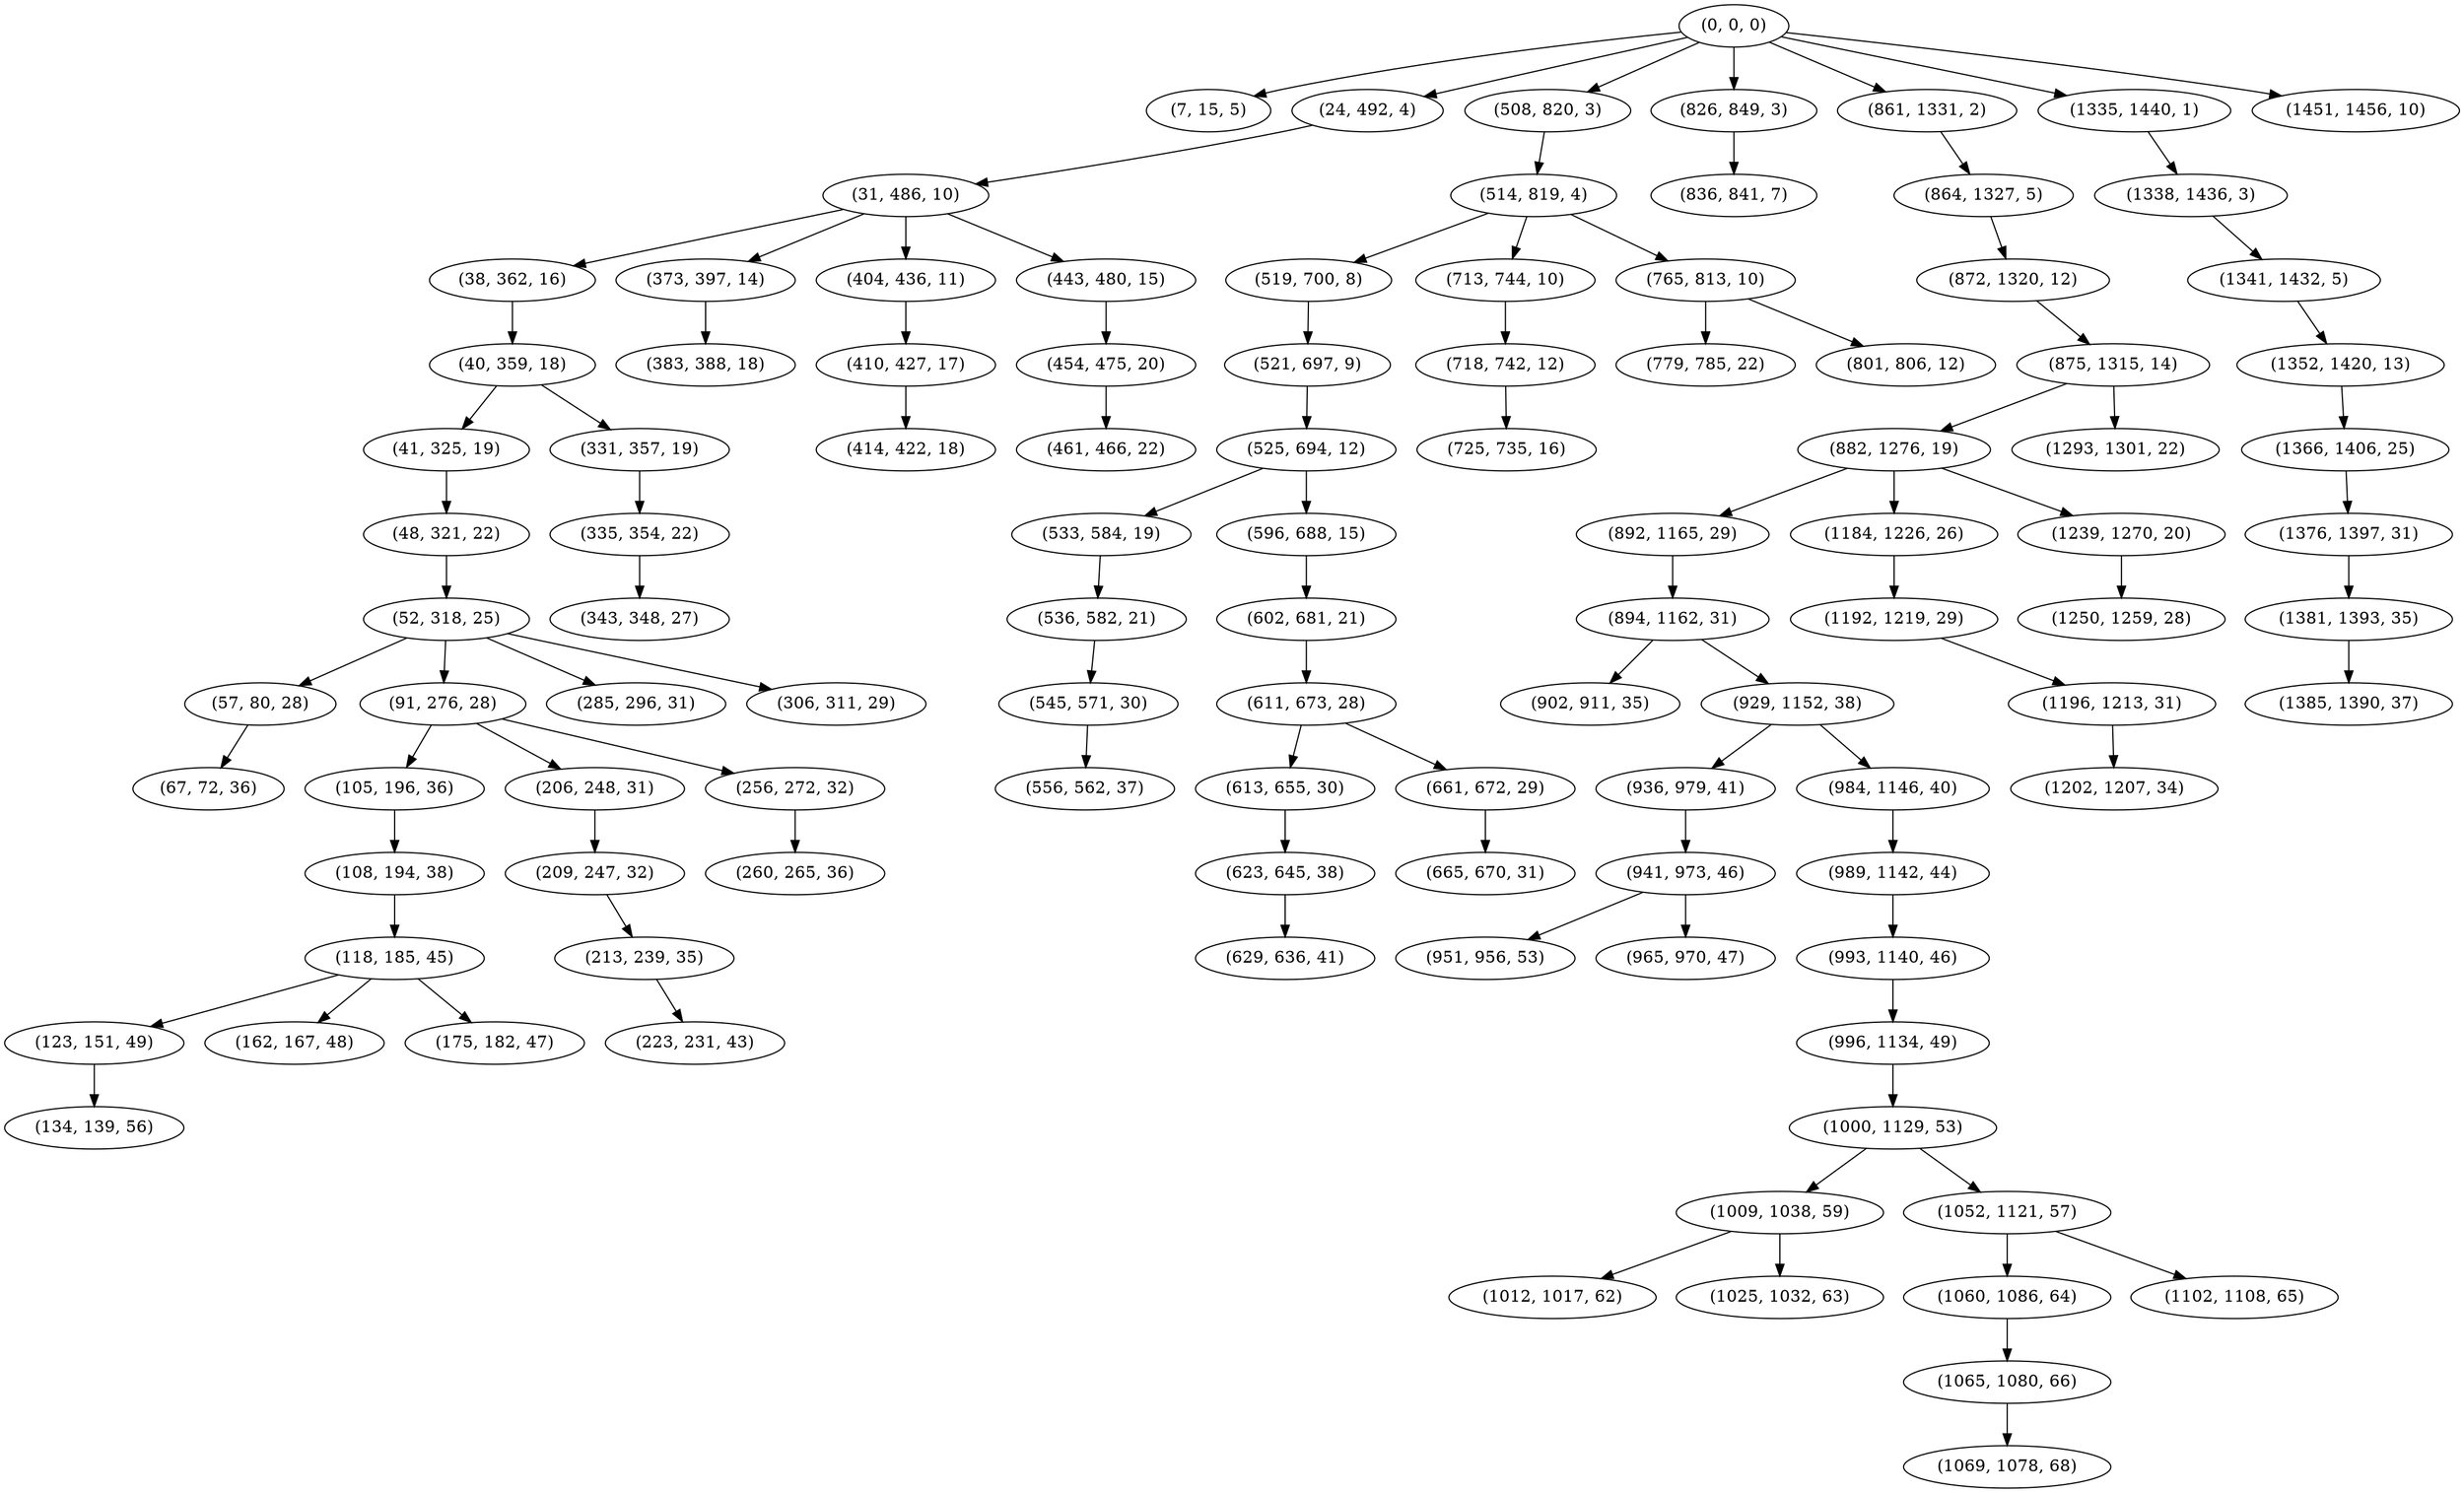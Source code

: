 digraph tree {
    "(0, 0, 0)";
    "(7, 15, 5)";
    "(24, 492, 4)";
    "(31, 486, 10)";
    "(38, 362, 16)";
    "(40, 359, 18)";
    "(41, 325, 19)";
    "(48, 321, 22)";
    "(52, 318, 25)";
    "(57, 80, 28)";
    "(67, 72, 36)";
    "(91, 276, 28)";
    "(105, 196, 36)";
    "(108, 194, 38)";
    "(118, 185, 45)";
    "(123, 151, 49)";
    "(134, 139, 56)";
    "(162, 167, 48)";
    "(175, 182, 47)";
    "(206, 248, 31)";
    "(209, 247, 32)";
    "(213, 239, 35)";
    "(223, 231, 43)";
    "(256, 272, 32)";
    "(260, 265, 36)";
    "(285, 296, 31)";
    "(306, 311, 29)";
    "(331, 357, 19)";
    "(335, 354, 22)";
    "(343, 348, 27)";
    "(373, 397, 14)";
    "(383, 388, 18)";
    "(404, 436, 11)";
    "(410, 427, 17)";
    "(414, 422, 18)";
    "(443, 480, 15)";
    "(454, 475, 20)";
    "(461, 466, 22)";
    "(508, 820, 3)";
    "(514, 819, 4)";
    "(519, 700, 8)";
    "(521, 697, 9)";
    "(525, 694, 12)";
    "(533, 584, 19)";
    "(536, 582, 21)";
    "(545, 571, 30)";
    "(556, 562, 37)";
    "(596, 688, 15)";
    "(602, 681, 21)";
    "(611, 673, 28)";
    "(613, 655, 30)";
    "(623, 645, 38)";
    "(629, 636, 41)";
    "(661, 672, 29)";
    "(665, 670, 31)";
    "(713, 744, 10)";
    "(718, 742, 12)";
    "(725, 735, 16)";
    "(765, 813, 10)";
    "(779, 785, 22)";
    "(801, 806, 12)";
    "(826, 849, 3)";
    "(836, 841, 7)";
    "(861, 1331, 2)";
    "(864, 1327, 5)";
    "(872, 1320, 12)";
    "(875, 1315, 14)";
    "(882, 1276, 19)";
    "(892, 1165, 29)";
    "(894, 1162, 31)";
    "(902, 911, 35)";
    "(929, 1152, 38)";
    "(936, 979, 41)";
    "(941, 973, 46)";
    "(951, 956, 53)";
    "(965, 970, 47)";
    "(984, 1146, 40)";
    "(989, 1142, 44)";
    "(993, 1140, 46)";
    "(996, 1134, 49)";
    "(1000, 1129, 53)";
    "(1009, 1038, 59)";
    "(1012, 1017, 62)";
    "(1025, 1032, 63)";
    "(1052, 1121, 57)";
    "(1060, 1086, 64)";
    "(1065, 1080, 66)";
    "(1069, 1078, 68)";
    "(1102, 1108, 65)";
    "(1184, 1226, 26)";
    "(1192, 1219, 29)";
    "(1196, 1213, 31)";
    "(1202, 1207, 34)";
    "(1239, 1270, 20)";
    "(1250, 1259, 28)";
    "(1293, 1301, 22)";
    "(1335, 1440, 1)";
    "(1338, 1436, 3)";
    "(1341, 1432, 5)";
    "(1352, 1420, 13)";
    "(1366, 1406, 25)";
    "(1376, 1397, 31)";
    "(1381, 1393, 35)";
    "(1385, 1390, 37)";
    "(1451, 1456, 10)";
    "(0, 0, 0)" -> "(7, 15, 5)";
    "(0, 0, 0)" -> "(24, 492, 4)";
    "(0, 0, 0)" -> "(508, 820, 3)";
    "(0, 0, 0)" -> "(826, 849, 3)";
    "(0, 0, 0)" -> "(861, 1331, 2)";
    "(0, 0, 0)" -> "(1335, 1440, 1)";
    "(0, 0, 0)" -> "(1451, 1456, 10)";
    "(24, 492, 4)" -> "(31, 486, 10)";
    "(31, 486, 10)" -> "(38, 362, 16)";
    "(31, 486, 10)" -> "(373, 397, 14)";
    "(31, 486, 10)" -> "(404, 436, 11)";
    "(31, 486, 10)" -> "(443, 480, 15)";
    "(38, 362, 16)" -> "(40, 359, 18)";
    "(40, 359, 18)" -> "(41, 325, 19)";
    "(40, 359, 18)" -> "(331, 357, 19)";
    "(41, 325, 19)" -> "(48, 321, 22)";
    "(48, 321, 22)" -> "(52, 318, 25)";
    "(52, 318, 25)" -> "(57, 80, 28)";
    "(52, 318, 25)" -> "(91, 276, 28)";
    "(52, 318, 25)" -> "(285, 296, 31)";
    "(52, 318, 25)" -> "(306, 311, 29)";
    "(57, 80, 28)" -> "(67, 72, 36)";
    "(91, 276, 28)" -> "(105, 196, 36)";
    "(91, 276, 28)" -> "(206, 248, 31)";
    "(91, 276, 28)" -> "(256, 272, 32)";
    "(105, 196, 36)" -> "(108, 194, 38)";
    "(108, 194, 38)" -> "(118, 185, 45)";
    "(118, 185, 45)" -> "(123, 151, 49)";
    "(118, 185, 45)" -> "(162, 167, 48)";
    "(118, 185, 45)" -> "(175, 182, 47)";
    "(123, 151, 49)" -> "(134, 139, 56)";
    "(206, 248, 31)" -> "(209, 247, 32)";
    "(209, 247, 32)" -> "(213, 239, 35)";
    "(213, 239, 35)" -> "(223, 231, 43)";
    "(256, 272, 32)" -> "(260, 265, 36)";
    "(331, 357, 19)" -> "(335, 354, 22)";
    "(335, 354, 22)" -> "(343, 348, 27)";
    "(373, 397, 14)" -> "(383, 388, 18)";
    "(404, 436, 11)" -> "(410, 427, 17)";
    "(410, 427, 17)" -> "(414, 422, 18)";
    "(443, 480, 15)" -> "(454, 475, 20)";
    "(454, 475, 20)" -> "(461, 466, 22)";
    "(508, 820, 3)" -> "(514, 819, 4)";
    "(514, 819, 4)" -> "(519, 700, 8)";
    "(514, 819, 4)" -> "(713, 744, 10)";
    "(514, 819, 4)" -> "(765, 813, 10)";
    "(519, 700, 8)" -> "(521, 697, 9)";
    "(521, 697, 9)" -> "(525, 694, 12)";
    "(525, 694, 12)" -> "(533, 584, 19)";
    "(525, 694, 12)" -> "(596, 688, 15)";
    "(533, 584, 19)" -> "(536, 582, 21)";
    "(536, 582, 21)" -> "(545, 571, 30)";
    "(545, 571, 30)" -> "(556, 562, 37)";
    "(596, 688, 15)" -> "(602, 681, 21)";
    "(602, 681, 21)" -> "(611, 673, 28)";
    "(611, 673, 28)" -> "(613, 655, 30)";
    "(611, 673, 28)" -> "(661, 672, 29)";
    "(613, 655, 30)" -> "(623, 645, 38)";
    "(623, 645, 38)" -> "(629, 636, 41)";
    "(661, 672, 29)" -> "(665, 670, 31)";
    "(713, 744, 10)" -> "(718, 742, 12)";
    "(718, 742, 12)" -> "(725, 735, 16)";
    "(765, 813, 10)" -> "(779, 785, 22)";
    "(765, 813, 10)" -> "(801, 806, 12)";
    "(826, 849, 3)" -> "(836, 841, 7)";
    "(861, 1331, 2)" -> "(864, 1327, 5)";
    "(864, 1327, 5)" -> "(872, 1320, 12)";
    "(872, 1320, 12)" -> "(875, 1315, 14)";
    "(875, 1315, 14)" -> "(882, 1276, 19)";
    "(875, 1315, 14)" -> "(1293, 1301, 22)";
    "(882, 1276, 19)" -> "(892, 1165, 29)";
    "(882, 1276, 19)" -> "(1184, 1226, 26)";
    "(882, 1276, 19)" -> "(1239, 1270, 20)";
    "(892, 1165, 29)" -> "(894, 1162, 31)";
    "(894, 1162, 31)" -> "(902, 911, 35)";
    "(894, 1162, 31)" -> "(929, 1152, 38)";
    "(929, 1152, 38)" -> "(936, 979, 41)";
    "(929, 1152, 38)" -> "(984, 1146, 40)";
    "(936, 979, 41)" -> "(941, 973, 46)";
    "(941, 973, 46)" -> "(951, 956, 53)";
    "(941, 973, 46)" -> "(965, 970, 47)";
    "(984, 1146, 40)" -> "(989, 1142, 44)";
    "(989, 1142, 44)" -> "(993, 1140, 46)";
    "(993, 1140, 46)" -> "(996, 1134, 49)";
    "(996, 1134, 49)" -> "(1000, 1129, 53)";
    "(1000, 1129, 53)" -> "(1009, 1038, 59)";
    "(1000, 1129, 53)" -> "(1052, 1121, 57)";
    "(1009, 1038, 59)" -> "(1012, 1017, 62)";
    "(1009, 1038, 59)" -> "(1025, 1032, 63)";
    "(1052, 1121, 57)" -> "(1060, 1086, 64)";
    "(1052, 1121, 57)" -> "(1102, 1108, 65)";
    "(1060, 1086, 64)" -> "(1065, 1080, 66)";
    "(1065, 1080, 66)" -> "(1069, 1078, 68)";
    "(1184, 1226, 26)" -> "(1192, 1219, 29)";
    "(1192, 1219, 29)" -> "(1196, 1213, 31)";
    "(1196, 1213, 31)" -> "(1202, 1207, 34)";
    "(1239, 1270, 20)" -> "(1250, 1259, 28)";
    "(1335, 1440, 1)" -> "(1338, 1436, 3)";
    "(1338, 1436, 3)" -> "(1341, 1432, 5)";
    "(1341, 1432, 5)" -> "(1352, 1420, 13)";
    "(1352, 1420, 13)" -> "(1366, 1406, 25)";
    "(1366, 1406, 25)" -> "(1376, 1397, 31)";
    "(1376, 1397, 31)" -> "(1381, 1393, 35)";
    "(1381, 1393, 35)" -> "(1385, 1390, 37)";
}

